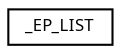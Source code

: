 digraph "Graphical Class Hierarchy"
{
  edge [fontname="Sans",fontsize="8",labelfontname="Sans",labelfontsize="8"];
  node [fontname="Sans",fontsize="8",shape=record];
  rankdir="LR";
  Node1 [label="_EP_LIST",height=0.2,width=0.4,color="black", fillcolor="white", style="filled",URL="$struct___e_p___l_i_s_t.html"];
}

